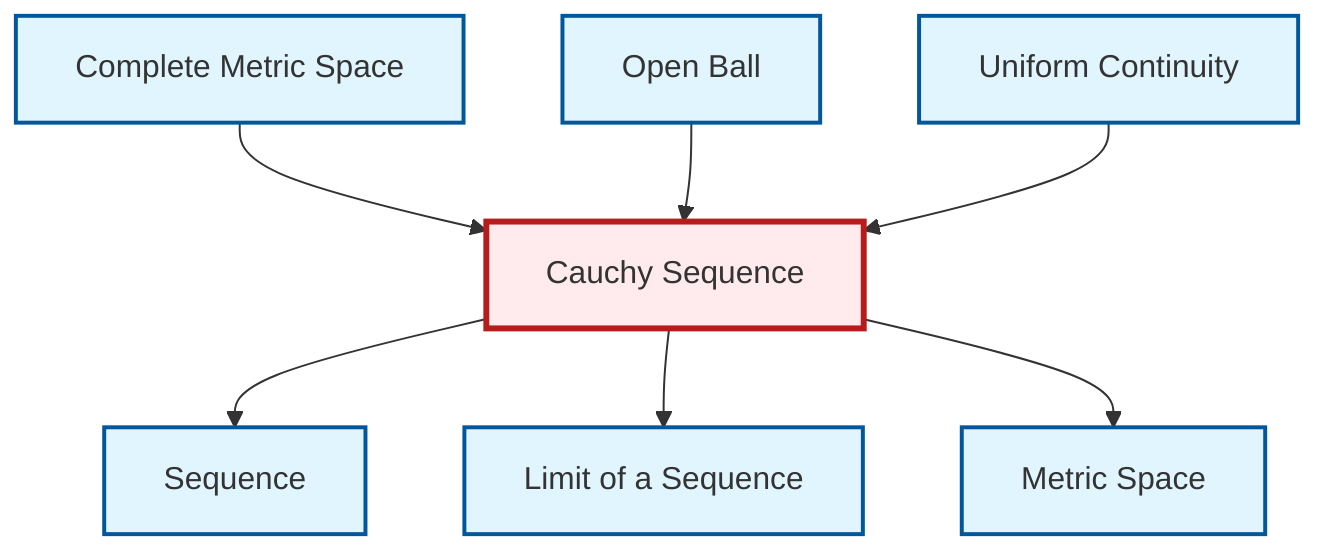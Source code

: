 graph TD
    classDef definition fill:#e1f5fe,stroke:#01579b,stroke-width:2px
    classDef theorem fill:#f3e5f5,stroke:#4a148c,stroke-width:2px
    classDef axiom fill:#fff3e0,stroke:#e65100,stroke-width:2px
    classDef example fill:#e8f5e9,stroke:#1b5e20,stroke-width:2px
    classDef current fill:#ffebee,stroke:#b71c1c,stroke-width:3px
    def-uniform-continuity["Uniform Continuity"]:::definition
    def-metric-space["Metric Space"]:::definition
    def-sequence["Sequence"]:::definition
    def-complete-metric-space["Complete Metric Space"]:::definition
    def-open-ball["Open Ball"]:::definition
    def-cauchy-sequence["Cauchy Sequence"]:::definition
    def-limit["Limit of a Sequence"]:::definition
    def-complete-metric-space --> def-cauchy-sequence
    def-cauchy-sequence --> def-sequence
    def-open-ball --> def-cauchy-sequence
    def-cauchy-sequence --> def-limit
    def-uniform-continuity --> def-cauchy-sequence
    def-cauchy-sequence --> def-metric-space
    class def-cauchy-sequence current